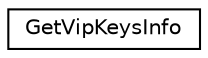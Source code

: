 digraph "Graphical Class Hierarchy"
{
  edge [fontname="Helvetica",fontsize="10",labelfontname="Helvetica",labelfontsize="10"];
  node [fontname="Helvetica",fontsize="10",shape=record];
  rankdir="LR";
  Node0 [label="GetVipKeysInfo",height=0.2,width=0.4,color="black", fillcolor="white", style="filled",URL="$struct_get_vip_keys_info.html"];
}
